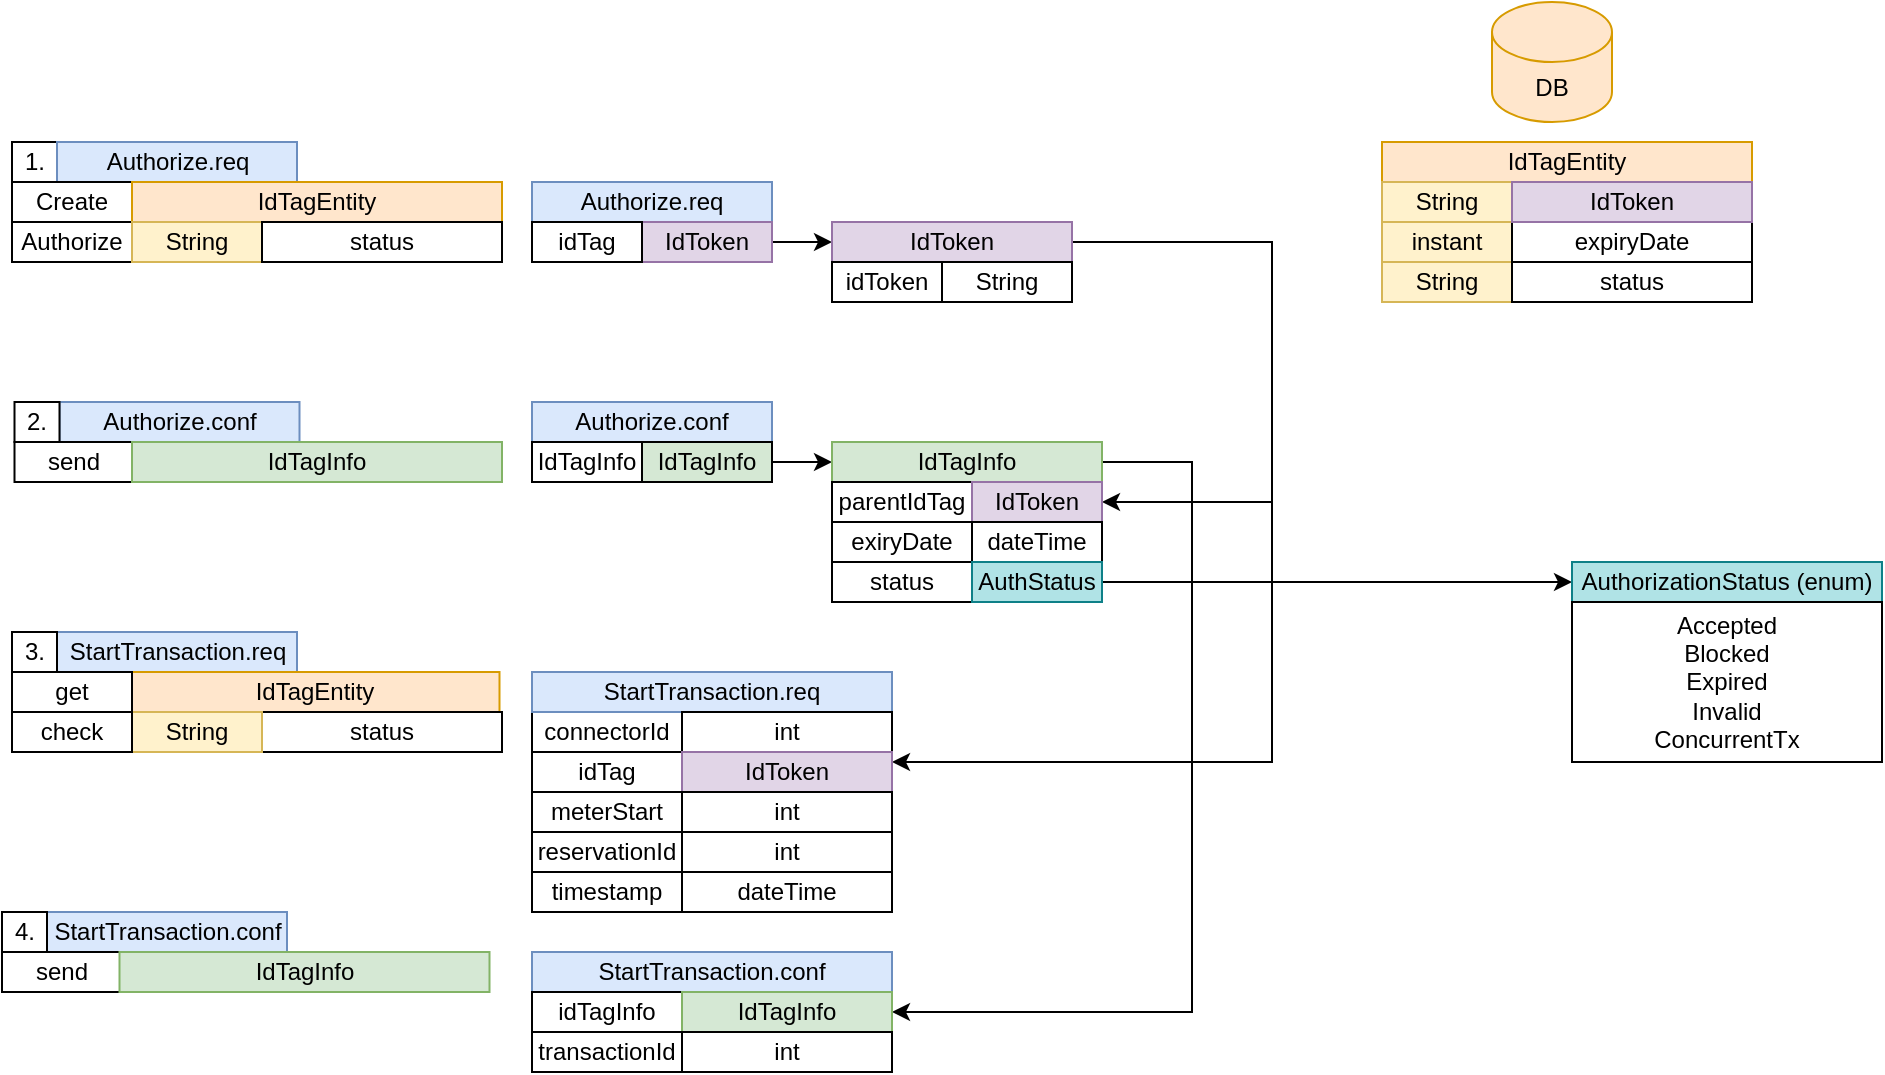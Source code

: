 <mxfile version="22.0.4" type="github">
  <diagram name="Page-1" id="MSIoGPNDZOMiKKW6uGxm">
    <mxGraphModel dx="1892" dy="818" grid="1" gridSize="5" guides="1" tooltips="1" connect="1" arrows="1" fold="1" page="1" pageScale="1" pageWidth="850" pageHeight="1100" math="0" shadow="0">
      <root>
        <mxCell id="0" />
        <mxCell id="1" parent="0" />
        <mxCell id="b5SDesVPOj9JkVi7T8pp-1" value="Authorize.req" style="rounded=0;whiteSpace=wrap;html=1;fillColor=#dae8fc;strokeColor=#6c8ebf;" parent="1" vertex="1">
          <mxGeometry x="50" y="230" width="120" height="20" as="geometry" />
        </mxCell>
        <mxCell id="b5SDesVPOj9JkVi7T8pp-2" value="connectorId" style="rounded=0;whiteSpace=wrap;html=1;" parent="1" vertex="1">
          <mxGeometry x="50" y="495" width="75" height="20" as="geometry" />
        </mxCell>
        <mxCell id="b5SDesVPOj9JkVi7T8pp-19" style="edgeStyle=orthogonalEdgeStyle;rounded=0;orthogonalLoop=1;jettySize=auto;html=1;entryX=0;entryY=0.5;entryDx=0;entryDy=0;" parent="1" source="b5SDesVPOj9JkVi7T8pp-3" target="b5SDesVPOj9JkVi7T8pp-4" edge="1">
          <mxGeometry relative="1" as="geometry" />
        </mxCell>
        <mxCell id="b5SDesVPOj9JkVi7T8pp-3" value="IdToken" style="rounded=0;whiteSpace=wrap;html=1;fillColor=#e1d5e7;strokeColor=#9673a6;" parent="1" vertex="1">
          <mxGeometry x="105" y="250" width="65" height="20" as="geometry" />
        </mxCell>
        <mxCell id="b5SDesVPOj9JkVi7T8pp-20" style="edgeStyle=orthogonalEdgeStyle;rounded=0;orthogonalLoop=1;jettySize=auto;html=1;exitX=1;exitY=0.5;exitDx=0;exitDy=0;entryX=1;entryY=0.5;entryDx=0;entryDy=0;" parent="1" source="b5SDesVPOj9JkVi7T8pp-4" target="b5SDesVPOj9JkVi7T8pp-12" edge="1">
          <mxGeometry relative="1" as="geometry">
            <mxPoint x="365" y="390" as="targetPoint" />
            <Array as="points">
              <mxPoint x="420" y="260" />
              <mxPoint x="420" y="390" />
            </Array>
          </mxGeometry>
        </mxCell>
        <mxCell id="b5SDesVPOj9JkVi7T8pp-43" style="edgeStyle=orthogonalEdgeStyle;rounded=0;orthogonalLoop=1;jettySize=auto;html=1;entryX=1;entryY=0.25;entryDx=0;entryDy=0;" parent="1" source="b5SDesVPOj9JkVi7T8pp-4" target="b5SDesVPOj9JkVi7T8pp-31" edge="1">
          <mxGeometry relative="1" as="geometry">
            <Array as="points">
              <mxPoint x="420" y="260" />
              <mxPoint x="420" y="520" />
            </Array>
          </mxGeometry>
        </mxCell>
        <mxCell id="b5SDesVPOj9JkVi7T8pp-4" value="&lt;div&gt;IdToken&lt;/div&gt;" style="rounded=0;whiteSpace=wrap;html=1;fillColor=#e1d5e7;strokeColor=#9673a6;" parent="1" vertex="1">
          <mxGeometry x="200" y="250" width="120" height="20" as="geometry" />
        </mxCell>
        <mxCell id="b5SDesVPOj9JkVi7T8pp-5" value="idToken" style="rounded=0;whiteSpace=wrap;html=1;" parent="1" vertex="1">
          <mxGeometry x="200" y="270" width="55" height="20" as="geometry" />
        </mxCell>
        <mxCell id="b5SDesVPOj9JkVi7T8pp-6" value="&lt;div&gt;String&lt;/div&gt;" style="rounded=0;whiteSpace=wrap;html=1;" parent="1" vertex="1">
          <mxGeometry x="255" y="270" width="65" height="20" as="geometry" />
        </mxCell>
        <mxCell id="b5SDesVPOj9JkVi7T8pp-7" value="Authorize.conf" style="rounded=0;whiteSpace=wrap;html=1;fillColor=#dae8fc;strokeColor=#6c8ebf;" parent="1" vertex="1">
          <mxGeometry x="50" y="340" width="120" height="20" as="geometry" />
        </mxCell>
        <mxCell id="b5SDesVPOj9JkVi7T8pp-8" value="IdTagInfo" style="rounded=0;whiteSpace=wrap;html=1;" parent="1" vertex="1">
          <mxGeometry x="50" y="360" width="55" height="20" as="geometry" />
        </mxCell>
        <mxCell id="b5SDesVPOj9JkVi7T8pp-21" style="edgeStyle=orthogonalEdgeStyle;rounded=0;orthogonalLoop=1;jettySize=auto;html=1;entryX=0;entryY=0.5;entryDx=0;entryDy=0;" parent="1" source="b5SDesVPOj9JkVi7T8pp-9" target="b5SDesVPOj9JkVi7T8pp-10" edge="1">
          <mxGeometry relative="1" as="geometry" />
        </mxCell>
        <mxCell id="b5SDesVPOj9JkVi7T8pp-9" value="IdTagInfo" style="rounded=0;whiteSpace=wrap;html=1;fillColor=#d5e8d4;strokeColor=#000000;" parent="1" vertex="1">
          <mxGeometry x="105" y="360" width="65" height="20" as="geometry" />
        </mxCell>
        <mxCell id="b5SDesVPOj9JkVi7T8pp-66" style="edgeStyle=orthogonalEdgeStyle;rounded=0;orthogonalLoop=1;jettySize=auto;html=1;entryX=1;entryY=0.5;entryDx=0;entryDy=0;" parent="1" source="b5SDesVPOj9JkVi7T8pp-10" target="b5SDesVPOj9JkVi7T8pp-62" edge="1">
          <mxGeometry relative="1" as="geometry">
            <Array as="points">
              <mxPoint x="380" y="370" />
              <mxPoint x="380" y="645" />
            </Array>
          </mxGeometry>
        </mxCell>
        <mxCell id="b5SDesVPOj9JkVi7T8pp-10" value="&lt;div&gt;IdTagInfo&lt;/div&gt;" style="rounded=0;whiteSpace=wrap;html=1;fillColor=#d5e8d4;strokeColor=#82b366;" parent="1" vertex="1">
          <mxGeometry x="200" y="360" width="135" height="20" as="geometry" />
        </mxCell>
        <mxCell id="b5SDesVPOj9JkVi7T8pp-11" value="parentIdTag" style="rounded=0;whiteSpace=wrap;html=1;" parent="1" vertex="1">
          <mxGeometry x="200" y="380" width="70" height="20" as="geometry" />
        </mxCell>
        <mxCell id="b5SDesVPOj9JkVi7T8pp-12" value="&lt;div&gt;IdToken&lt;br&gt;&lt;/div&gt;" style="rounded=0;whiteSpace=wrap;html=1;fillColor=#e1d5e7;strokeColor=#9673a6;" parent="1" vertex="1">
          <mxGeometry x="270" y="380" width="65" height="20" as="geometry" />
        </mxCell>
        <mxCell id="b5SDesVPOj9JkVi7T8pp-14" value="exiryDate" style="rounded=0;whiteSpace=wrap;html=1;" parent="1" vertex="1">
          <mxGeometry x="200" y="400" width="70" height="20" as="geometry" />
        </mxCell>
        <mxCell id="b5SDesVPOj9JkVi7T8pp-15" value="dateTime" style="rounded=0;whiteSpace=wrap;html=1;" parent="1" vertex="1">
          <mxGeometry x="270" y="400" width="65" height="20" as="geometry" />
        </mxCell>
        <mxCell id="b5SDesVPOj9JkVi7T8pp-17" value="status" style="rounded=0;whiteSpace=wrap;html=1;" parent="1" vertex="1">
          <mxGeometry x="200" y="420" width="70" height="20" as="geometry" />
        </mxCell>
        <mxCell id="b5SDesVPOj9JkVi7T8pp-82" style="edgeStyle=orthogonalEdgeStyle;rounded=0;orthogonalLoop=1;jettySize=auto;html=1;entryX=0;entryY=0.5;entryDx=0;entryDy=0;" parent="1" source="b5SDesVPOj9JkVi7T8pp-18" target="b5SDesVPOj9JkVi7T8pp-80" edge="1">
          <mxGeometry relative="1" as="geometry" />
        </mxCell>
        <mxCell id="b5SDesVPOj9JkVi7T8pp-18" value="&lt;div&gt;AuthStatus&lt;br&gt;&lt;/div&gt;" style="rounded=0;whiteSpace=wrap;html=1;fillColor=#b0e3e6;strokeColor=#0e8088;" parent="1" vertex="1">
          <mxGeometry x="270" y="420" width="65" height="20" as="geometry" />
        </mxCell>
        <mxCell id="b5SDesVPOj9JkVi7T8pp-22" value="StartTransaction.req" style="rounded=0;whiteSpace=wrap;html=1;fillColor=#dae8fc;strokeColor=#6c8ebf;" parent="1" vertex="1">
          <mxGeometry x="50" y="475" width="180" height="20" as="geometry" />
        </mxCell>
        <mxCell id="b5SDesVPOj9JkVi7T8pp-23" value="idTag" style="rounded=0;whiteSpace=wrap;html=1;" parent="1" vertex="1">
          <mxGeometry x="50" y="250" width="55" height="20" as="geometry" />
        </mxCell>
        <mxCell id="b5SDesVPOj9JkVi7T8pp-24" value="idTag" style="rounded=0;whiteSpace=wrap;html=1;" parent="1" vertex="1">
          <mxGeometry x="50" y="515" width="75" height="20" as="geometry" />
        </mxCell>
        <mxCell id="b5SDesVPOj9JkVi7T8pp-25" value="meterStart" style="rounded=0;whiteSpace=wrap;html=1;" parent="1" vertex="1">
          <mxGeometry x="50" y="535" width="75" height="20" as="geometry" />
        </mxCell>
        <mxCell id="b5SDesVPOj9JkVi7T8pp-27" value="reservationId" style="rounded=0;whiteSpace=wrap;html=1;" parent="1" vertex="1">
          <mxGeometry x="50" y="555" width="75" height="20" as="geometry" />
        </mxCell>
        <mxCell id="b5SDesVPOj9JkVi7T8pp-28" value="timestamp" style="rounded=0;whiteSpace=wrap;html=1;" parent="1" vertex="1">
          <mxGeometry x="50" y="575" width="75" height="20" as="geometry" />
        </mxCell>
        <mxCell id="b5SDesVPOj9JkVi7T8pp-29" value="&lt;div&gt;int&lt;/div&gt;" style="rounded=0;whiteSpace=wrap;html=1;" parent="1" vertex="1">
          <mxGeometry x="125" y="495" width="105" height="20" as="geometry" />
        </mxCell>
        <mxCell id="b5SDesVPOj9JkVi7T8pp-31" value="&lt;div&gt;IdToken&lt;/div&gt;" style="rounded=0;whiteSpace=wrap;html=1;fillColor=#e1d5e7;strokeColor=#9673a6;" parent="1" vertex="1">
          <mxGeometry x="125" y="515" width="105" height="20" as="geometry" />
        </mxCell>
        <mxCell id="b5SDesVPOj9JkVi7T8pp-37" value="&lt;div&gt;int&lt;/div&gt;" style="rounded=0;whiteSpace=wrap;html=1;" parent="1" vertex="1">
          <mxGeometry x="125" y="535" width="105" height="20" as="geometry" />
        </mxCell>
        <mxCell id="b5SDesVPOj9JkVi7T8pp-40" value="&lt;div&gt;int&lt;/div&gt;" style="rounded=0;whiteSpace=wrap;html=1;" parent="1" vertex="1">
          <mxGeometry x="125" y="555" width="105" height="20" as="geometry" />
        </mxCell>
        <mxCell id="b5SDesVPOj9JkVi7T8pp-41" value="dateTime" style="rounded=0;whiteSpace=wrap;html=1;" parent="1" vertex="1">
          <mxGeometry x="125" y="575" width="105" height="20" as="geometry" />
        </mxCell>
        <mxCell id="b5SDesVPOj9JkVi7T8pp-56" value="StartTransaction.conf" style="rounded=0;whiteSpace=wrap;html=1;fillColor=#dae8fc;strokeColor=#6c8ebf;" parent="1" vertex="1">
          <mxGeometry x="50" y="615" width="180" height="20" as="geometry" />
        </mxCell>
        <mxCell id="b5SDesVPOj9JkVi7T8pp-57" value="idTagInfo" style="rounded=0;whiteSpace=wrap;html=1;" parent="1" vertex="1">
          <mxGeometry x="50" y="635" width="75" height="20" as="geometry" />
        </mxCell>
        <mxCell id="b5SDesVPOj9JkVi7T8pp-58" value="transactionId" style="rounded=0;whiteSpace=wrap;html=1;" parent="1" vertex="1">
          <mxGeometry x="50" y="655" width="75" height="20" as="geometry" />
        </mxCell>
        <mxCell id="b5SDesVPOj9JkVi7T8pp-62" value="&lt;div&gt;IdTagInfo&lt;/div&gt;" style="rounded=0;whiteSpace=wrap;html=1;fillColor=#d5e8d4;strokeColor=#82b366;" parent="1" vertex="1">
          <mxGeometry x="125" y="635" width="105" height="20" as="geometry" />
        </mxCell>
        <mxCell id="b5SDesVPOj9JkVi7T8pp-63" value="&lt;div&gt;int&lt;/div&gt;" style="rounded=0;whiteSpace=wrap;html=1;" parent="1" vertex="1">
          <mxGeometry x="125" y="655" width="105" height="20" as="geometry" />
        </mxCell>
        <mxCell id="b5SDesVPOj9JkVi7T8pp-70" value="DB" style="shape=cylinder3;whiteSpace=wrap;html=1;boundedLbl=1;backgroundOutline=1;size=15;fillColor=#ffe6cc;strokeColor=#d79b00;" parent="1" vertex="1">
          <mxGeometry x="530" y="140" width="60" height="60" as="geometry" />
        </mxCell>
        <mxCell id="b5SDesVPOj9JkVi7T8pp-71" value="IdTagEntity" style="rounded=0;whiteSpace=wrap;html=1;fillColor=#ffe6cc;strokeColor=#d79b00;" parent="1" vertex="1">
          <mxGeometry x="475" y="210" width="185" height="20" as="geometry" />
        </mxCell>
        <mxCell id="b5SDesVPOj9JkVi7T8pp-73" value="&lt;div&gt;String&lt;/div&gt;" style="rounded=0;whiteSpace=wrap;html=1;fillColor=#fff2cc;strokeColor=#d6b656;" parent="1" vertex="1">
          <mxGeometry x="475" y="230" width="65" height="20" as="geometry" />
        </mxCell>
        <mxCell id="b5SDesVPOj9JkVi7T8pp-74" value="instant" style="rounded=0;whiteSpace=wrap;html=1;fillColor=#fff2cc;strokeColor=#d6b656;" parent="1" vertex="1">
          <mxGeometry x="475" y="250" width="65" height="20" as="geometry" />
        </mxCell>
        <mxCell id="b5SDesVPOj9JkVi7T8pp-76" value="String" style="rounded=0;whiteSpace=wrap;html=1;fillColor=#fff2cc;strokeColor=#d6b656;" parent="1" vertex="1">
          <mxGeometry x="475" y="270" width="65" height="20" as="geometry" />
        </mxCell>
        <mxCell id="b5SDesVPOj9JkVi7T8pp-77" value="expiryDate" style="rounded=0;whiteSpace=wrap;html=1;" parent="1" vertex="1">
          <mxGeometry x="540" y="250" width="120" height="20" as="geometry" />
        </mxCell>
        <mxCell id="b5SDesVPOj9JkVi7T8pp-78" value="IdToken" style="rounded=0;whiteSpace=wrap;html=1;fillColor=#e1d5e7;strokeColor=#9673a6;" parent="1" vertex="1">
          <mxGeometry x="540" y="230" width="120" height="20" as="geometry" />
        </mxCell>
        <mxCell id="b5SDesVPOj9JkVi7T8pp-79" value="status" style="rounded=0;whiteSpace=wrap;html=1;" parent="1" vertex="1">
          <mxGeometry x="540" y="270" width="120" height="20" as="geometry" />
        </mxCell>
        <mxCell id="v7aW_iiHACFJ6FqaktTF-1" value="" style="edgeStyle=orthogonalEdgeStyle;rounded=0;orthogonalLoop=1;jettySize=auto;html=1;" parent="1" source="b5SDesVPOj9JkVi7T8pp-80" target="b5SDesVPOj9JkVi7T8pp-81" edge="1">
          <mxGeometry relative="1" as="geometry" />
        </mxCell>
        <mxCell id="b5SDesVPOj9JkVi7T8pp-80" value="AuthorizationStatus (enum)" style="rounded=0;whiteSpace=wrap;html=1;fillColor=#b0e3e6;strokeColor=#0e8088;" parent="1" vertex="1">
          <mxGeometry x="570" y="420" width="155" height="20" as="geometry" />
        </mxCell>
        <mxCell id="b5SDesVPOj9JkVi7T8pp-81" value="&lt;div&gt;Accepted&lt;/div&gt;&lt;div&gt;Blocked&lt;/div&gt;&lt;div&gt;Expired&lt;/div&gt;&lt;div&gt;Invalid&lt;/div&gt;&lt;div&gt;ConcurrentTx&lt;br&gt;&lt;/div&gt;" style="rounded=0;whiteSpace=wrap;html=1;" parent="1" vertex="1">
          <mxGeometry x="570" y="440" width="155" height="80" as="geometry" />
        </mxCell>
        <mxCell id="RD3YJDaeZzMR544hjIYX-2" value="1. " style="rounded=0;whiteSpace=wrap;html=1;" parent="1" vertex="1">
          <mxGeometry x="-210" y="210" width="22.5" height="20" as="geometry" />
        </mxCell>
        <mxCell id="RD3YJDaeZzMR544hjIYX-3" value="Authorize.req" style="rounded=0;whiteSpace=wrap;html=1;fillColor=#dae8fc;strokeColor=#6c8ebf;" parent="1" vertex="1">
          <mxGeometry x="-187.5" y="210" width="120" height="20" as="geometry" />
        </mxCell>
        <mxCell id="RD3YJDaeZzMR544hjIYX-6" value="Create" style="whiteSpace=wrap;html=1;" parent="1" vertex="1">
          <mxGeometry x="-210" y="230" width="60" height="20" as="geometry" />
        </mxCell>
        <mxCell id="RD3YJDaeZzMR544hjIYX-8" value="IdTagEntity" style="rounded=0;whiteSpace=wrap;html=1;fillColor=#ffe6cc;strokeColor=#d79b00;" parent="1" vertex="1">
          <mxGeometry x="-150" y="230" width="185" height="20" as="geometry" />
        </mxCell>
        <mxCell id="RD3YJDaeZzMR544hjIYX-10" value="Authorize" style="rounded=0;whiteSpace=wrap;html=1;" parent="1" vertex="1">
          <mxGeometry x="-210" y="250" width="60" height="20" as="geometry" />
        </mxCell>
        <mxCell id="RD3YJDaeZzMR544hjIYX-11" value="String" style="rounded=0;whiteSpace=wrap;html=1;fillColor=#fff2cc;strokeColor=#d6b656;" parent="1" vertex="1">
          <mxGeometry x="-150" y="250" width="65" height="20" as="geometry" />
        </mxCell>
        <mxCell id="RD3YJDaeZzMR544hjIYX-12" value="status" style="rounded=0;whiteSpace=wrap;html=1;" parent="1" vertex="1">
          <mxGeometry x="-85" y="250" width="120" height="20" as="geometry" />
        </mxCell>
        <mxCell id="RD3YJDaeZzMR544hjIYX-13" value="Authorize.conf" style="rounded=0;whiteSpace=wrap;html=1;fillColor=#dae8fc;strokeColor=#6c8ebf;" parent="1" vertex="1">
          <mxGeometry x="-186.25" y="340" width="120" height="20" as="geometry" />
        </mxCell>
        <mxCell id="RD3YJDaeZzMR544hjIYX-14" value="2." style="rounded=0;whiteSpace=wrap;html=1;" parent="1" vertex="1">
          <mxGeometry x="-208.75" y="340" width="22.5" height="20" as="geometry" />
        </mxCell>
        <mxCell id="RD3YJDaeZzMR544hjIYX-15" value="send" style="whiteSpace=wrap;html=1;" parent="1" vertex="1">
          <mxGeometry x="-208.75" y="360" width="60" height="20" as="geometry" />
        </mxCell>
        <mxCell id="RD3YJDaeZzMR544hjIYX-16" value="&lt;div&gt;IdTagInfo&lt;/div&gt;" style="rounded=0;whiteSpace=wrap;html=1;fillColor=#d5e8d4;strokeColor=#82b366;" parent="1" vertex="1">
          <mxGeometry x="-150" y="360" width="185" height="20" as="geometry" />
        </mxCell>
        <mxCell id="RD3YJDaeZzMR544hjIYX-19" value="StartTransaction.req" style="rounded=0;whiteSpace=wrap;html=1;fillColor=#dae8fc;strokeColor=#6c8ebf;" parent="1" vertex="1">
          <mxGeometry x="-187.5" y="455" width="120" height="20" as="geometry" />
        </mxCell>
        <mxCell id="RD3YJDaeZzMR544hjIYX-20" value="&lt;div&gt;3.&lt;/div&gt;" style="rounded=0;whiteSpace=wrap;html=1;" parent="1" vertex="1">
          <mxGeometry x="-210" y="455" width="22.5" height="20" as="geometry" />
        </mxCell>
        <mxCell id="RD3YJDaeZzMR544hjIYX-22" value="IdTagEntity" style="rounded=0;whiteSpace=wrap;html=1;fillColor=#ffe6cc;strokeColor=#d79b00;" parent="1" vertex="1">
          <mxGeometry x="-151.25" y="475" width="185" height="20" as="geometry" />
        </mxCell>
        <mxCell id="RD3YJDaeZzMR544hjIYX-21" value="get" style="whiteSpace=wrap;html=1;" parent="1" vertex="1">
          <mxGeometry x="-210" y="475" width="60" height="20" as="geometry" />
        </mxCell>
        <mxCell id="RD3YJDaeZzMR544hjIYX-23" value="StartTransaction.conf" style="rounded=0;whiteSpace=wrap;html=1;fillColor=#dae8fc;strokeColor=#6c8ebf;" parent="1" vertex="1">
          <mxGeometry x="-192.5" y="595" width="120" height="20" as="geometry" />
        </mxCell>
        <mxCell id="RD3YJDaeZzMR544hjIYX-24" value="4." style="rounded=0;whiteSpace=wrap;html=1;" parent="1" vertex="1">
          <mxGeometry x="-215" y="595" width="22.5" height="20" as="geometry" />
        </mxCell>
        <mxCell id="RD3YJDaeZzMR544hjIYX-25" value="send" style="whiteSpace=wrap;html=1;" parent="1" vertex="1">
          <mxGeometry x="-215" y="615" width="60" height="20" as="geometry" />
        </mxCell>
        <mxCell id="RD3YJDaeZzMR544hjIYX-26" value="&lt;div&gt;IdTagInfo&lt;/div&gt;" style="rounded=0;whiteSpace=wrap;html=1;fillColor=#d5e8d4;strokeColor=#82b366;" parent="1" vertex="1">
          <mxGeometry x="-156.25" y="615" width="185" height="20" as="geometry" />
        </mxCell>
        <mxCell id="RD3YJDaeZzMR544hjIYX-29" value="status" style="rounded=0;whiteSpace=wrap;html=1;" parent="1" vertex="1">
          <mxGeometry x="-85" y="495" width="120" height="20" as="geometry" />
        </mxCell>
        <mxCell id="RD3YJDaeZzMR544hjIYX-30" value="String" style="rounded=0;whiteSpace=wrap;html=1;fillColor=#fff2cc;strokeColor=#d6b656;" parent="1" vertex="1">
          <mxGeometry x="-150" y="495" width="65" height="20" as="geometry" />
        </mxCell>
        <mxCell id="RD3YJDaeZzMR544hjIYX-28" value="check" style="rounded=0;whiteSpace=wrap;html=1;" parent="1" vertex="1">
          <mxGeometry x="-210" y="495" width="60" height="20" as="geometry" />
        </mxCell>
      </root>
    </mxGraphModel>
  </diagram>
</mxfile>
